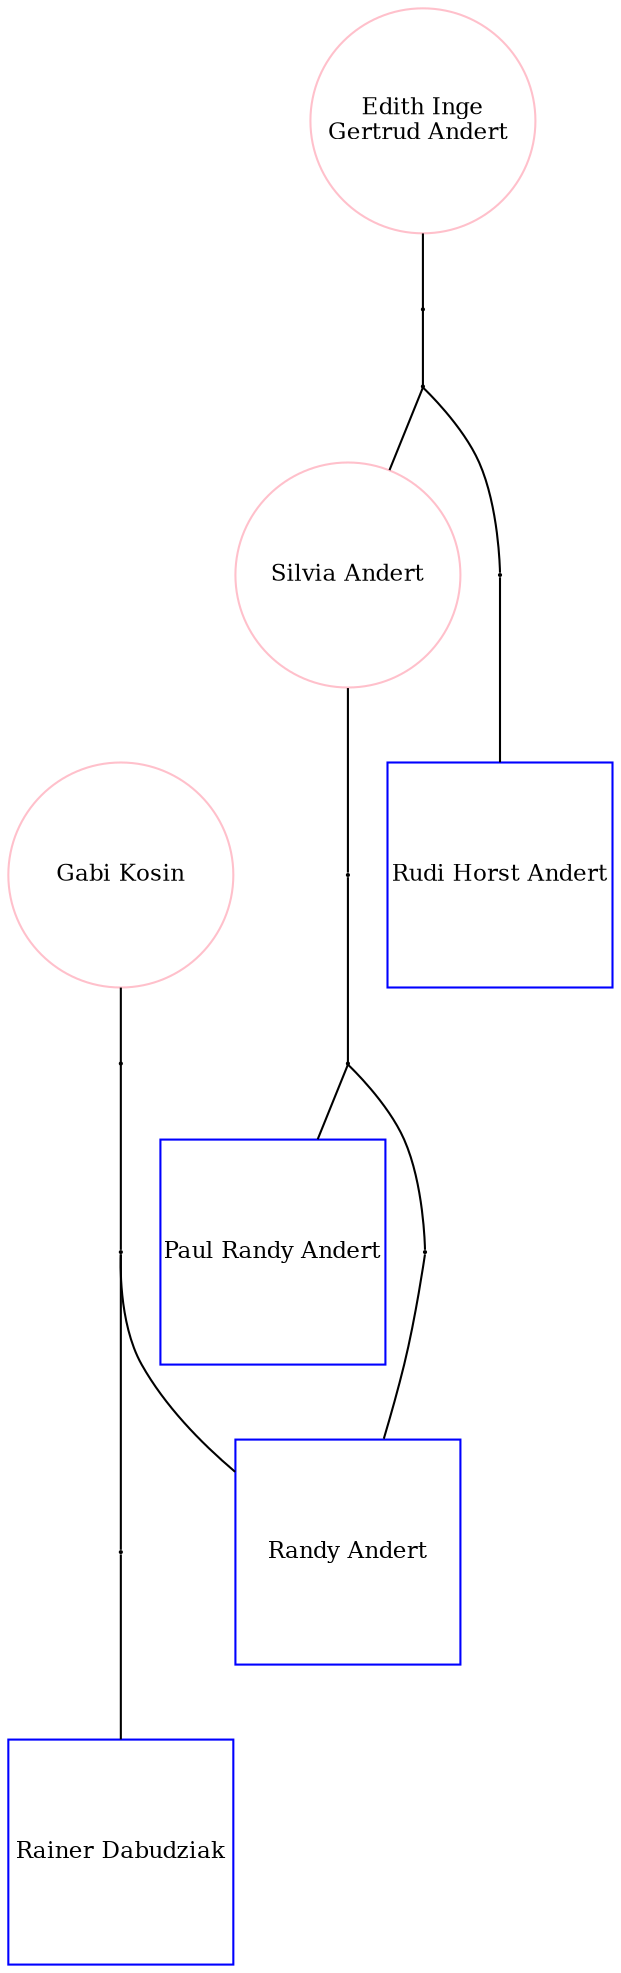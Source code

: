 digraph P {
edge [dir=forward, arrowhead=none];
node [fontsize=11, fixedsize=true, height=1.5, width=1.5];

x0y0 [shape=square, color="blue",label="Paul Randy Andert", pos="0,0!"];
x0y1 [shape=circle,label="",height=0.01,width=0.01, pos="0,1!"];

x_2y2 [shape=circle, color="pink",label="Silvia Andert", pos="-2,2!"];
x_2y1 [shape=circle,label="",height=0.01,width=0.01, pos="-2,1!"];

x2y2 [shape=square, color="blue",label="Randy Andert", pos="2,2!"];
x2y1 [shape=circle,label="",height=0.01,width=0.01, pos="2,1!"];

x_2y2 -> x_2y1 -> x0y1 -> x2y1 -> x2y2 ; x0y1 -> x0y0
x_2y2 [shape=circle, color="pink",label="Silvia Andert", pos="-2,2!"];
x_2y3 [shape=circle,label="",height=0.01,width=0.01, pos="-2,3!"];

x_3y4 [shape=circle, color="pink",label="Edith Inge
Gertrud Andert ", pos="-3,4!"];
x_3y3 [shape=circle,label="",height=0.01,width=0.01, pos="-3,3!"];

x_1y4 [shape=square, color="blue",label="Rudi Horst Andert", pos="-1,4!"];
x_1y3 [shape=circle,label="",height=0.01,width=0.01, pos="-1,3!"];

x_3y4 -> x_3y3 -> x_2y3 -> x_1y3 -> x_1y4 ; x_2y3 -> x_2y2


x2y2 [shape=square, color="blue",label="Randy Andert", pos="2,2!"];
x2y3 [shape=circle,label="",height=0.01,width=0.01, pos="2,3!"];

x1y4 [shape=circle, color="pink",label="Gabi Kosin", pos="1,4!"];
x1y3 [shape=circle,label="",height=0.01,width=0.01, pos="1,3!"];

x3y4 [shape=square, color="blue",label="Rainer Dabudziak", pos="3,4!"];
x3y3 [shape=circle,label="",height=0.01,width=0.01, pos="3,3!"];

x1y4 -> x1y3 -> x2y3 -> x3y3 -> x3y4 ; x2y3 -> x2y2


}